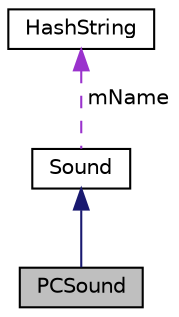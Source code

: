 digraph "PCSound"
{
  edge [fontname="Helvetica",fontsize="10",labelfontname="Helvetica",labelfontsize="10"];
  node [fontname="Helvetica",fontsize="10",shape=record];
  Node1 [label="PCSound",height=0.2,width=0.4,color="black", fillcolor="grey75", style="filled", fontcolor="black"];
  Node2 -> Node1 [dir="back",color="midnightblue",fontsize="10",style="solid",fontname="Helvetica"];
  Node2 [label="Sound",height=0.2,width=0.4,color="black", fillcolor="white", style="filled",URL="$classSound.html"];
  Node3 -> Node2 [dir="back",color="darkorchid3",fontsize="10",style="dashed",label=" mName" ,fontname="Helvetica"];
  Node3 [label="HashString",height=0.2,width=0.4,color="black", fillcolor="white", style="filled",URL="$classHashString.html"];
}

